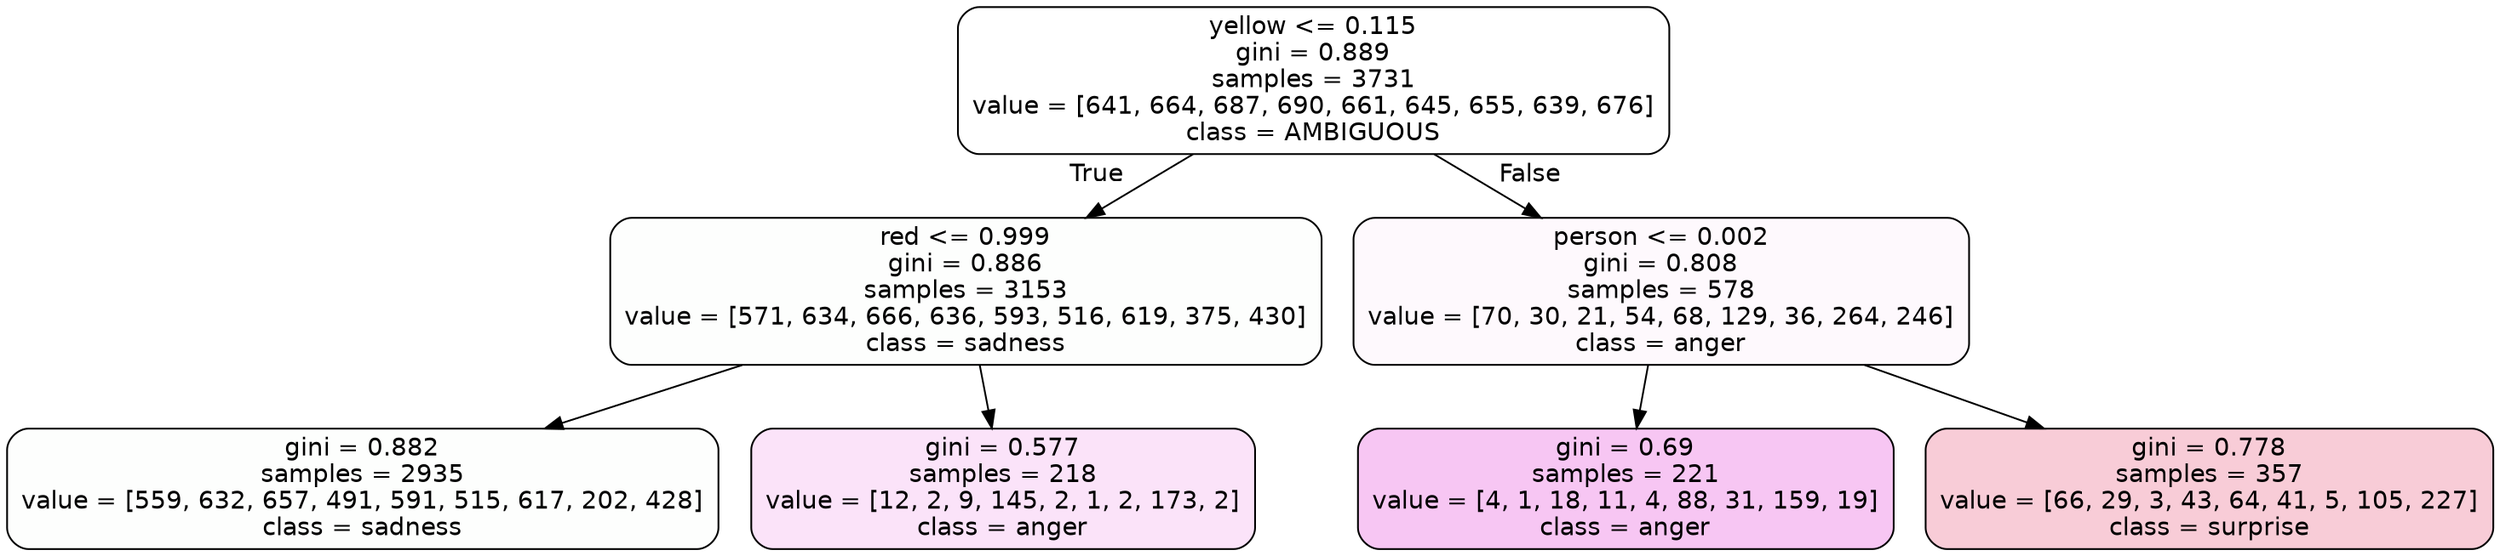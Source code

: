 digraph Tree {
node [shape=box, style="filled, rounded", color="black", fontname=helvetica] ;
edge [fontname=helvetica] ;
0 [label="yellow <= 0.115\ngini = 0.889\nsamples = 3731\nvalue = [641, 664, 687, 690, 661, 645, 655, 639, 676]\nclass = AMBIGUOUS", fillcolor="#39e58100"] ;
1 [label="red <= 0.999\ngini = 0.886\nsamples = 3153\nvalue = [571, 634, 666, 636, 593, 516, 619, 375, 430]\nclass = sadness", fillcolor="#64e53902"] ;
0 -> 1 [labeldistance=2.5, labelangle=45, headlabel="True"] ;
2 [label="gini = 0.882\nsamples = 2935\nvalue = [559, 632, 657, 491, 591, 515, 617, 202, 428]\nclass = sadness", fillcolor="#64e53902"] ;
1 -> 2 ;
3 [label="gini = 0.577\nsamples = 218\nvalue = [12, 2, 9, 145, 2, 1, 2, 173, 2]\nclass = anger", fillcolor="#e539d723"] ;
1 -> 3 ;
4 [label="person <= 0.002\ngini = 0.808\nsamples = 578\nvalue = [70, 30, 21, 54, 68, 129, 36, 264, 246]\nclass = anger", fillcolor="#e539d707"] ;
0 -> 4 [labeldistance=2.5, labelangle=-45, headlabel="False"] ;
5 [label="gini = 0.69\nsamples = 221\nvalue = [4, 1, 18, 11, 4, 88, 31, 159, 19]\nclass = anger", fillcolor="#e539d749"] ;
4 -> 5 ;
6 [label="gini = 0.778\nsamples = 357\nvalue = [66, 29, 3, 43, 64, 41, 5, 105, 227]\nclass = surprise", fillcolor="#e5396441"] ;
4 -> 6 ;
}